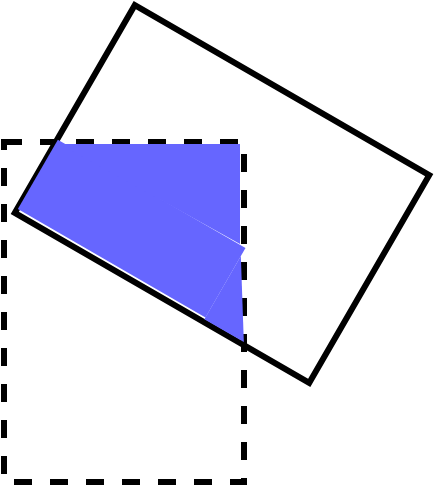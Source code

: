 <mxfile version="14.4.8" type="github">
  <diagram id="LUtXEhOBSvyPao1pJwE6" name="第 1 页">
    <mxGraphModel dx="1422" dy="800" grid="1" gridSize="10" guides="1" tooltips="1" connect="1" arrows="1" fold="1" page="1" pageScale="1" pageWidth="827" pageHeight="1169" math="0" shadow="0">
      <root>
        <mxCell id="0" />
        <mxCell id="1" parent="0" />
        <mxCell id="YVtOy1_-D4vhtOPZS0ep-10" value="" style="rounded=0;whiteSpace=wrap;html=1;dashed=1;strokeWidth=3;fillColor=none;" vertex="1" parent="1">
          <mxGeometry x="590" y="360" width="120" height="170" as="geometry" />
        </mxCell>
        <mxCell id="YVtOy1_-D4vhtOPZS0ep-11" value="" style="rounded=0;whiteSpace=wrap;html=1;strokeWidth=3;fillColor=none;rotation=-60;" vertex="1" parent="1">
          <mxGeometry x="639" y="301" width="120" height="170" as="geometry" />
        </mxCell>
        <mxCell id="YVtOy1_-D4vhtOPZS0ep-12" value="" style="rounded=0;whiteSpace=wrap;html=1;dashed=1;dashPattern=1 4;strokeWidth=3;fillColor=#6666FF;rotation=30;strokeColor=none;" vertex="1" parent="1">
          <mxGeometry x="599.67" y="383.3" width="108.33" height="40" as="geometry" />
        </mxCell>
        <mxCell id="YVtOy1_-D4vhtOPZS0ep-13" value="" style="verticalLabelPosition=bottom;verticalAlign=top;html=1;shape=mxgraph.basic.orthogonal_triangle;dashed=1;dashPattern=1 4;strokeWidth=3;fillColor=#6666FF;rotation=-180;strokeColor=none;" vertex="1" parent="1">
          <mxGeometry x="618" y="361" width="90" height="50" as="geometry" />
        </mxCell>
        <mxCell id="YVtOy1_-D4vhtOPZS0ep-14" value="" style="verticalLabelPosition=bottom;verticalAlign=top;html=1;shape=mxgraph.basic.orthogonal_triangle;dashed=1;dashPattern=1 4;strokeWidth=3;fillColor=#6666FF;rotation=30;strokeColor=none;" vertex="1" parent="1">
          <mxGeometry x="697.77" y="420.3" width="22.79" height="36.49" as="geometry" />
        </mxCell>
      </root>
    </mxGraphModel>
  </diagram>
</mxfile>
